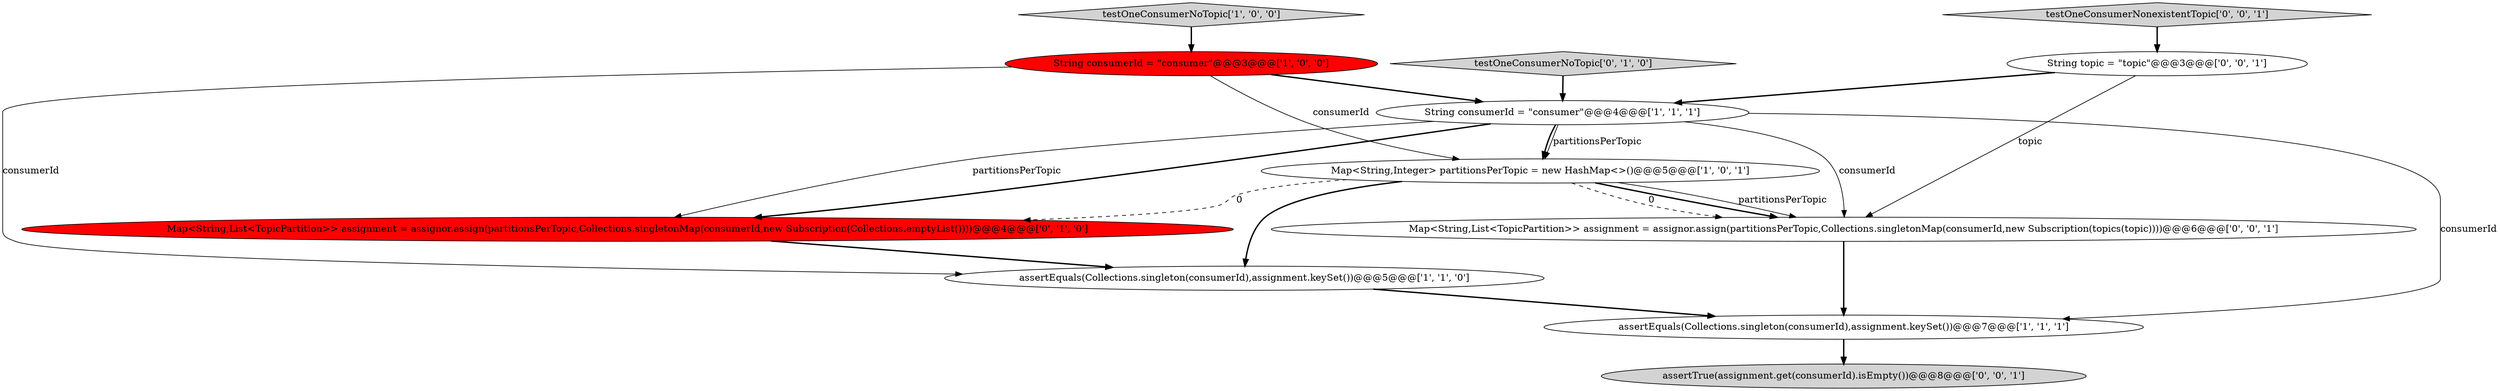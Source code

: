 digraph {
3 [style = filled, label = "assertEquals(Collections.singleton(consumerId),assignment.keySet())@@@5@@@['1', '1', '0']", fillcolor = white, shape = ellipse image = "AAA0AAABBB1BBB"];
2 [style = filled, label = "String consumerId = \"consumer\"@@@4@@@['1', '1', '1']", fillcolor = white, shape = ellipse image = "AAA0AAABBB1BBB"];
10 [style = filled, label = "Map<String,List<TopicPartition>> assignment = assignor.assign(partitionsPerTopic,Collections.singletonMap(consumerId,new Subscription(topics(topic))))@@@6@@@['0', '0', '1']", fillcolor = white, shape = ellipse image = "AAA0AAABBB3BBB"];
11 [style = filled, label = "assertTrue(assignment.get(consumerId).isEmpty())@@@8@@@['0', '0', '1']", fillcolor = lightgray, shape = ellipse image = "AAA0AAABBB3BBB"];
5 [style = filled, label = "String consumerId = \"consumer\"@@@3@@@['1', '0', '0']", fillcolor = red, shape = ellipse image = "AAA1AAABBB1BBB"];
4 [style = filled, label = "Map<String,Integer> partitionsPerTopic = new HashMap<>()@@@5@@@['1', '0', '1']", fillcolor = white, shape = ellipse image = "AAA0AAABBB1BBB"];
7 [style = filled, label = "testOneConsumerNoTopic['0', '1', '0']", fillcolor = lightgray, shape = diamond image = "AAA0AAABBB2BBB"];
9 [style = filled, label = "String topic = \"topic\"@@@3@@@['0', '0', '1']", fillcolor = white, shape = ellipse image = "AAA0AAABBB3BBB"];
0 [style = filled, label = "assertEquals(Collections.singleton(consumerId),assignment.keySet())@@@7@@@['1', '1', '1']", fillcolor = white, shape = ellipse image = "AAA0AAABBB1BBB"];
8 [style = filled, label = "testOneConsumerNonexistentTopic['0', '0', '1']", fillcolor = lightgray, shape = diamond image = "AAA0AAABBB3BBB"];
6 [style = filled, label = "Map<String,List<TopicPartition>> assignment = assignor.assign(partitionsPerTopic,Collections.singletonMap(consumerId,new Subscription(Collections.emptyList())))@@@4@@@['0', '1', '0']", fillcolor = red, shape = ellipse image = "AAA1AAABBB2BBB"];
1 [style = filled, label = "testOneConsumerNoTopic['1', '0', '0']", fillcolor = lightgray, shape = diamond image = "AAA0AAABBB1BBB"];
1->5 [style = bold, label=""];
4->10 [style = bold, label=""];
6->3 [style = bold, label=""];
4->3 [style = bold, label=""];
2->4 [style = solid, label="partitionsPerTopic"];
5->3 [style = solid, label="consumerId"];
9->2 [style = bold, label=""];
2->6 [style = bold, label=""];
0->11 [style = bold, label=""];
4->6 [style = dashed, label="0"];
2->4 [style = bold, label=""];
3->0 [style = bold, label=""];
5->4 [style = solid, label="consumerId"];
5->2 [style = bold, label=""];
2->6 [style = solid, label="partitionsPerTopic"];
2->0 [style = solid, label="consumerId"];
7->2 [style = bold, label=""];
4->10 [style = solid, label="partitionsPerTopic"];
10->0 [style = bold, label=""];
8->9 [style = bold, label=""];
2->10 [style = solid, label="consumerId"];
4->10 [style = dashed, label="0"];
9->10 [style = solid, label="topic"];
}
